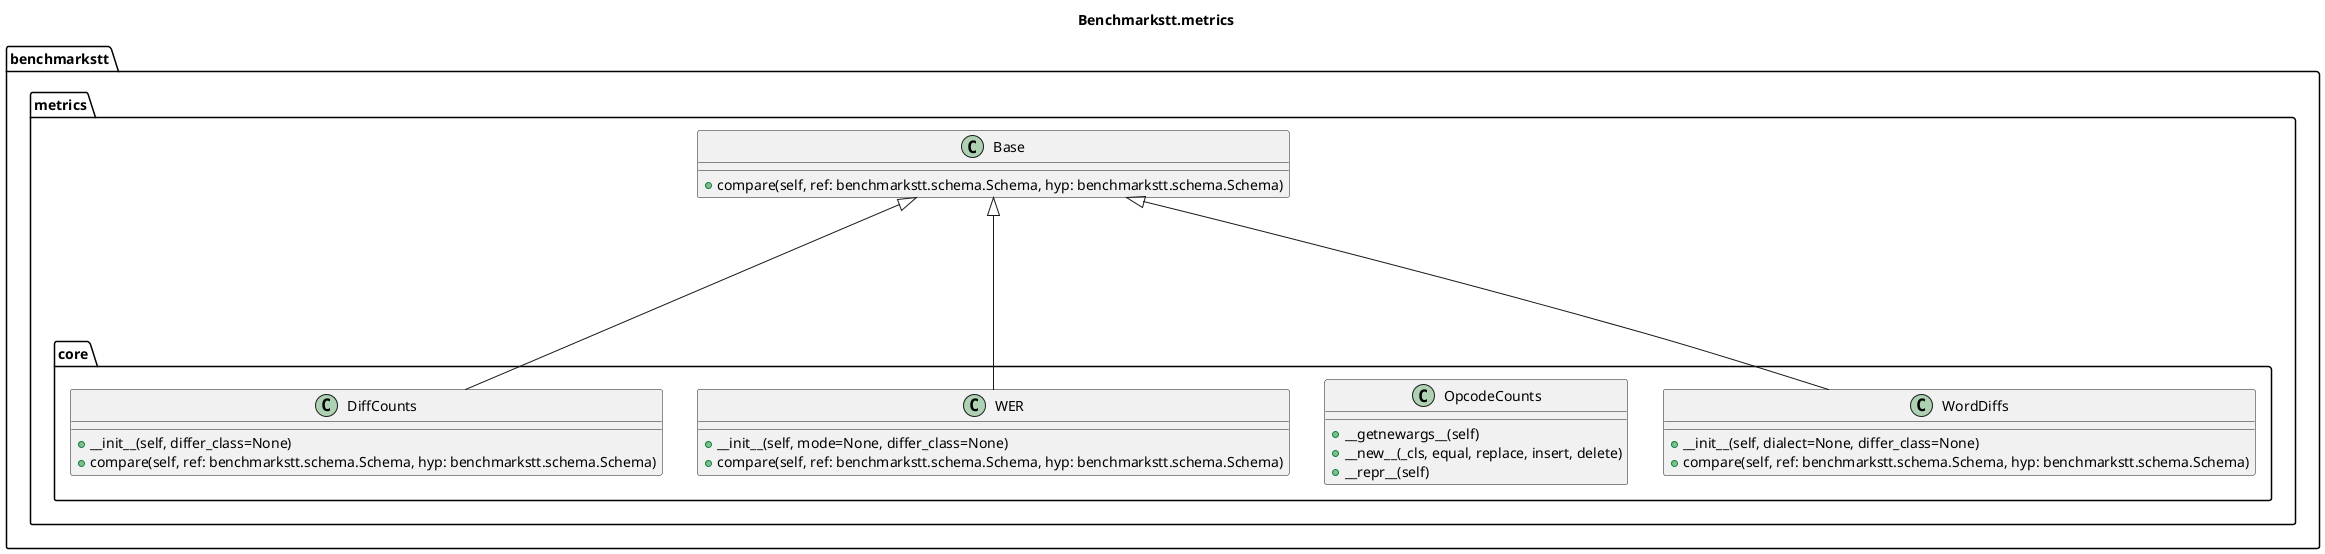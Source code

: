 @startuml
title Benchmarkstt.metrics
		class benchmarkstt.metrics.Base [[https://benchmarkstt.readthedocs.io/en/latest/modules/benchmarkstt.metrics.html#benchmarkstt.metrics.Base]] {
			+compare(self, ref: benchmarkstt.schema.Schema, hyp: benchmarkstt.schema.Schema)
		}
		class benchmarkstt.metrics.core.DiffCounts [[https://benchmarkstt.readthedocs.io/en/latest/modules/benchmarkstt.metrics.core.html#benchmarkstt.metrics.core.DiffCounts]] {
			+__init__(self, differ_class=None)
			+compare(self, ref: benchmarkstt.schema.Schema, hyp: benchmarkstt.schema.Schema)
		}
		class benchmarkstt.metrics.core.OpcodeCounts [[https://benchmarkstt.readthedocs.io/en/latest/modules/benchmarkstt.metrics.core.html#benchmarkstt.metrics.core.OpcodeCounts]] {
			+__getnewargs__(self)
			+__new__(_cls, equal, replace, insert, delete)
			+__repr__(self)
		}
		class benchmarkstt.metrics.core.WER [[https://benchmarkstt.readthedocs.io/en/latest/modules/benchmarkstt.metrics.core.html#benchmarkstt.metrics.core.WER]] {
			+__init__(self, mode=None, differ_class=None)
			+compare(self, ref: benchmarkstt.schema.Schema, hyp: benchmarkstt.schema.Schema)
		}
		class benchmarkstt.metrics.core.WordDiffs [[https://benchmarkstt.readthedocs.io/en/latest/modules/benchmarkstt.metrics.core.html#benchmarkstt.metrics.core.WordDiffs]] {
			+__init__(self, dialect=None, differ_class=None)
			+compare(self, ref: benchmarkstt.schema.Schema, hyp: benchmarkstt.schema.Schema)
		}

benchmarkstt.metrics.core.DiffCounts --up--|> benchmarkstt.metrics.Base
benchmarkstt.metrics.core.WER --up--|> benchmarkstt.metrics.Base
benchmarkstt.metrics.core.WordDiffs --up--|> benchmarkstt.metrics.Base
@enduml